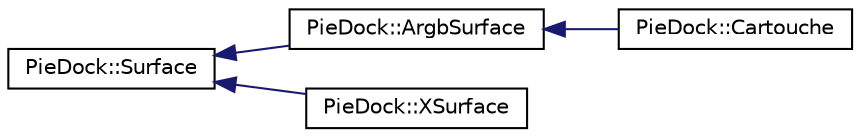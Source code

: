 digraph "Graphical Class Hierarchy"
{
  edge [fontname="Helvetica",fontsize="10",labelfontname="Helvetica",labelfontsize="10"];
  node [fontname="Helvetica",fontsize="10",shape=record];
  rankdir="LR";
  Node1 [label="PieDock::Surface",height=0.2,width=0.4,color="black", fillcolor="white", style="filled",URL="$classPieDock_1_1Surface.html"];
  Node1 -> Node2 [dir="back",color="midnightblue",fontsize="10",style="solid",fontname="Helvetica"];
  Node2 [label="PieDock::ArgbSurface",height=0.2,width=0.4,color="black", fillcolor="white", style="filled",URL="$classPieDock_1_1ArgbSurface.html"];
  Node2 -> Node3 [dir="back",color="midnightblue",fontsize="10",style="solid",fontname="Helvetica"];
  Node3 [label="PieDock::Cartouche",height=0.2,width=0.4,color="black", fillcolor="white", style="filled",URL="$classPieDock_1_1Cartouche.html"];
  Node1 -> Node4 [dir="back",color="midnightblue",fontsize="10",style="solid",fontname="Helvetica"];
  Node4 [label="PieDock::XSurface",height=0.2,width=0.4,color="black", fillcolor="white", style="filled",URL="$classPieDock_1_1XSurface.html"];
}
